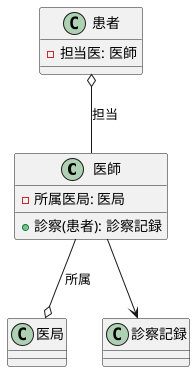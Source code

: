 @startuml 演習3-2_CL_医師と患者と医局と診療記録.pu
class 医師 {
    -所属医局: 医局
    +診察(患者): 診察記録
}

class 患者 {
    -担当医: 医師
}

class 医局 {
}

class 診察記録 {
}

医師 --> 診察記録
患者 o-- 医師: 担当
医師 --o 医局: 所属
@enduml
